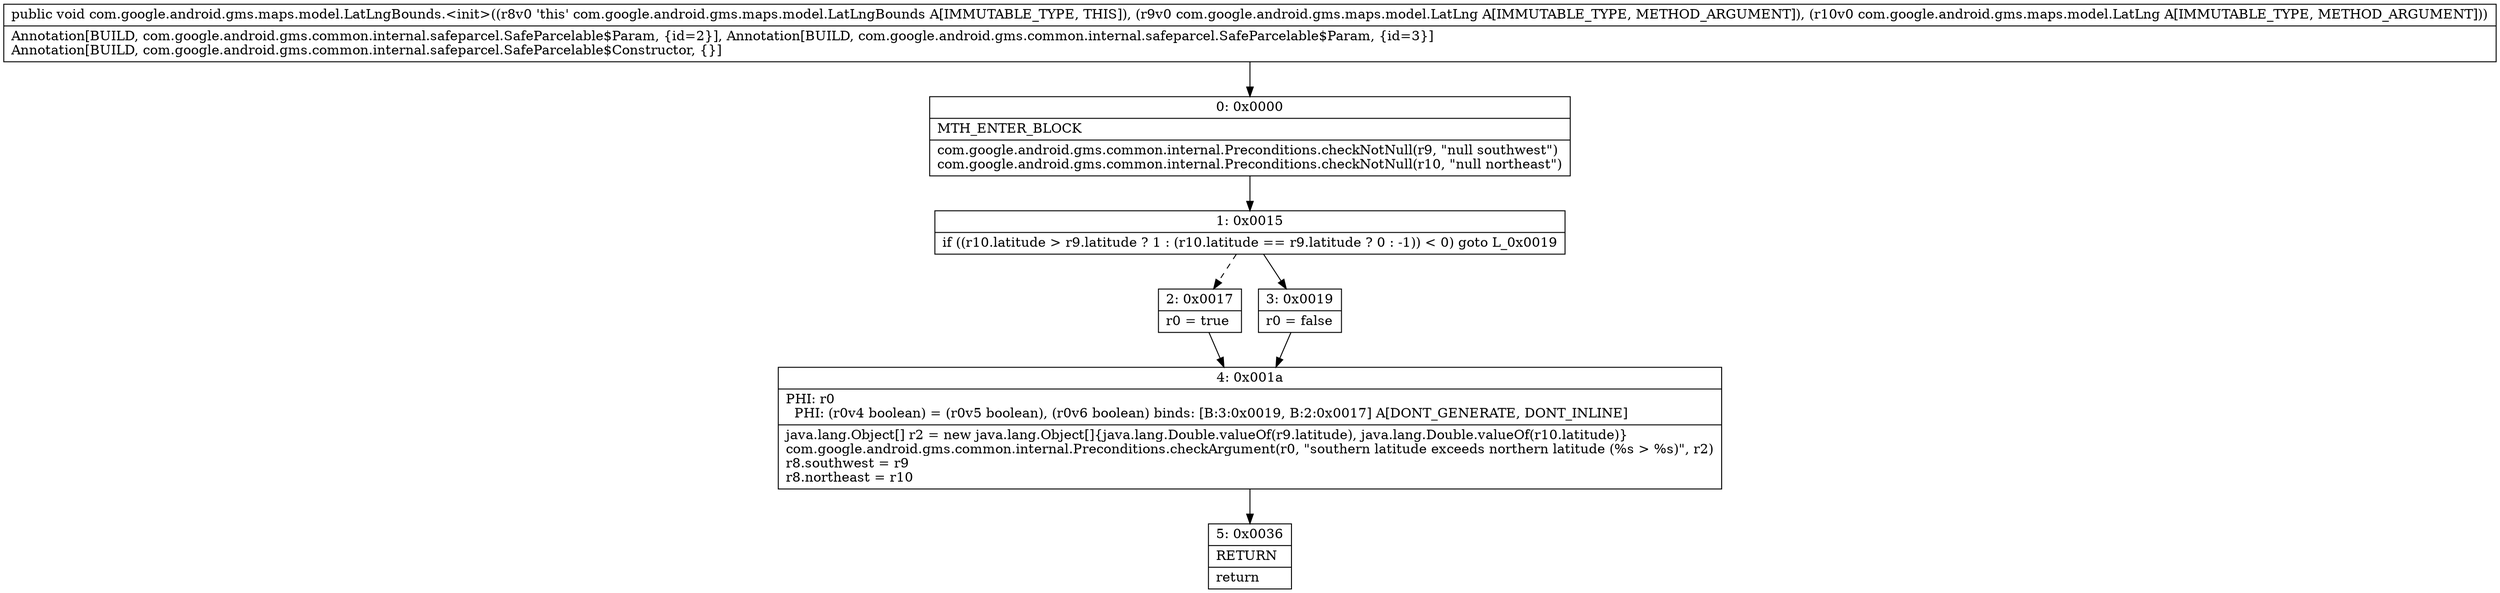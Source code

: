 digraph "CFG forcom.google.android.gms.maps.model.LatLngBounds.\<init\>(Lcom\/google\/android\/gms\/maps\/model\/LatLng;Lcom\/google\/android\/gms\/maps\/model\/LatLng;)V" {
Node_0 [shape=record,label="{0\:\ 0x0000|MTH_ENTER_BLOCK\l|com.google.android.gms.common.internal.Preconditions.checkNotNull(r9, \"null southwest\")\lcom.google.android.gms.common.internal.Preconditions.checkNotNull(r10, \"null northeast\")\l}"];
Node_1 [shape=record,label="{1\:\ 0x0015|if ((r10.latitude \> r9.latitude ? 1 : (r10.latitude == r9.latitude ? 0 : \-1)) \< 0) goto L_0x0019\l}"];
Node_2 [shape=record,label="{2\:\ 0x0017|r0 = true\l}"];
Node_3 [shape=record,label="{3\:\ 0x0019|r0 = false\l}"];
Node_4 [shape=record,label="{4\:\ 0x001a|PHI: r0 \l  PHI: (r0v4 boolean) = (r0v5 boolean), (r0v6 boolean) binds: [B:3:0x0019, B:2:0x0017] A[DONT_GENERATE, DONT_INLINE]\l|java.lang.Object[] r2 = new java.lang.Object[]\{java.lang.Double.valueOf(r9.latitude), java.lang.Double.valueOf(r10.latitude)\}\lcom.google.android.gms.common.internal.Preconditions.checkArgument(r0, \"southern latitude exceeds northern latitude (%s \> %s)\", r2)\lr8.southwest = r9\lr8.northeast = r10\l}"];
Node_5 [shape=record,label="{5\:\ 0x0036|RETURN\l|return\l}"];
MethodNode[shape=record,label="{public void com.google.android.gms.maps.model.LatLngBounds.\<init\>((r8v0 'this' com.google.android.gms.maps.model.LatLngBounds A[IMMUTABLE_TYPE, THIS]), (r9v0 com.google.android.gms.maps.model.LatLng A[IMMUTABLE_TYPE, METHOD_ARGUMENT]), (r10v0 com.google.android.gms.maps.model.LatLng A[IMMUTABLE_TYPE, METHOD_ARGUMENT]))  | Annotation[BUILD, com.google.android.gms.common.internal.safeparcel.SafeParcelable$Param, \{id=2\}], Annotation[BUILD, com.google.android.gms.common.internal.safeparcel.SafeParcelable$Param, \{id=3\}]\lAnnotation[BUILD, com.google.android.gms.common.internal.safeparcel.SafeParcelable$Constructor, \{\}]\l}"];
MethodNode -> Node_0;
Node_0 -> Node_1;
Node_1 -> Node_2[style=dashed];
Node_1 -> Node_3;
Node_2 -> Node_4;
Node_3 -> Node_4;
Node_4 -> Node_5;
}

